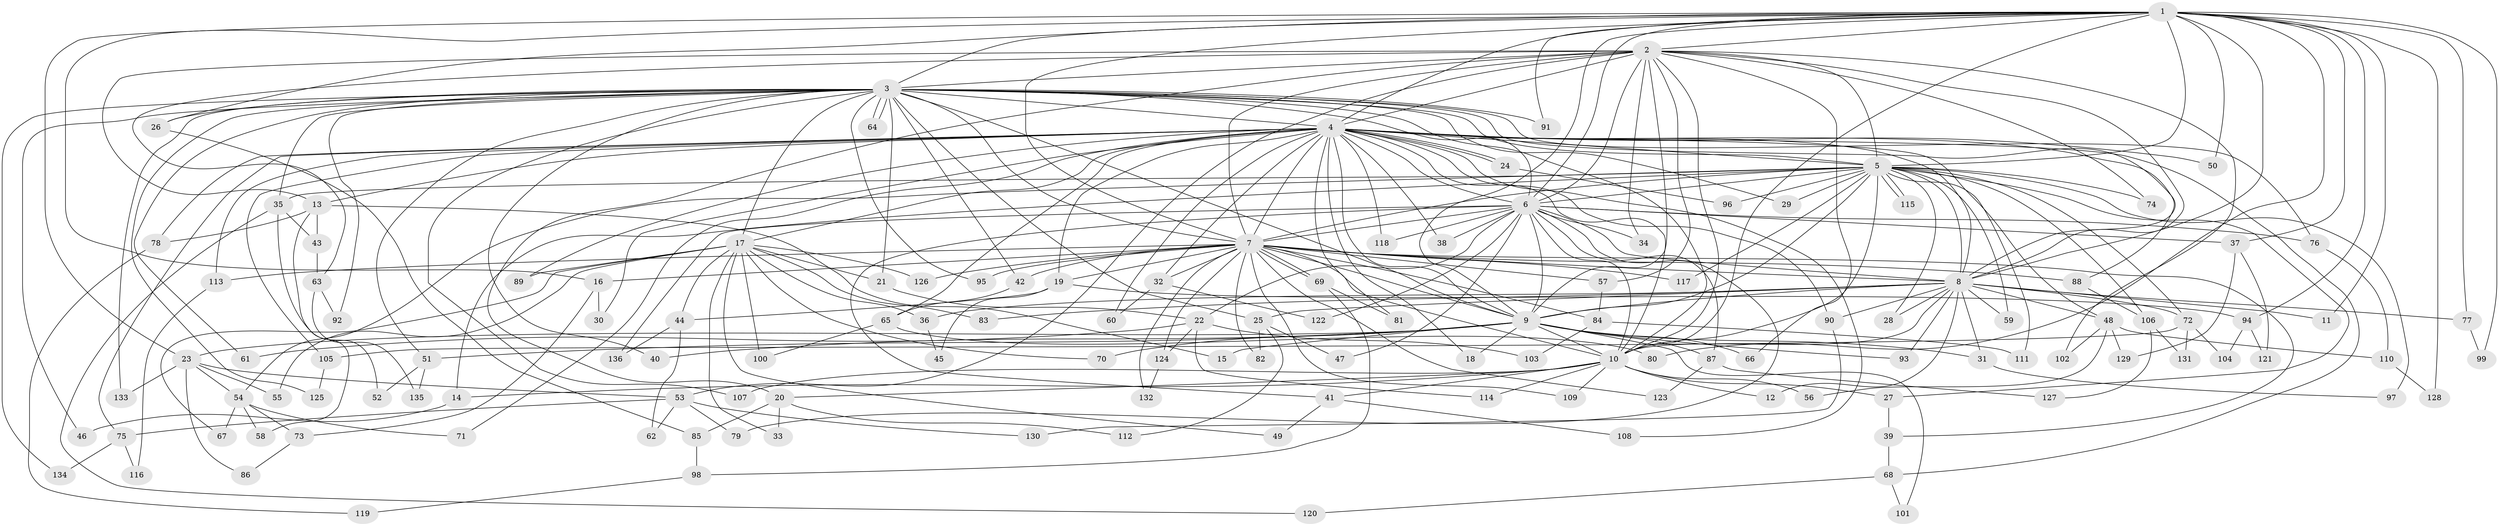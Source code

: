 // Generated by graph-tools (version 1.1) at 2025/49/03/09/25 03:49:38]
// undirected, 136 vertices, 297 edges
graph export_dot {
graph [start="1"]
  node [color=gray90,style=filled];
  1;
  2;
  3;
  4;
  5;
  6;
  7;
  8;
  9;
  10;
  11;
  12;
  13;
  14;
  15;
  16;
  17;
  18;
  19;
  20;
  21;
  22;
  23;
  24;
  25;
  26;
  27;
  28;
  29;
  30;
  31;
  32;
  33;
  34;
  35;
  36;
  37;
  38;
  39;
  40;
  41;
  42;
  43;
  44;
  45;
  46;
  47;
  48;
  49;
  50;
  51;
  52;
  53;
  54;
  55;
  56;
  57;
  58;
  59;
  60;
  61;
  62;
  63;
  64;
  65;
  66;
  67;
  68;
  69;
  70;
  71;
  72;
  73;
  74;
  75;
  76;
  77;
  78;
  79;
  80;
  81;
  82;
  83;
  84;
  85;
  86;
  87;
  88;
  89;
  90;
  91;
  92;
  93;
  94;
  95;
  96;
  97;
  98;
  99;
  100;
  101;
  102;
  103;
  104;
  105;
  106;
  107;
  108;
  109;
  110;
  111;
  112;
  113;
  114;
  115;
  116;
  117;
  118;
  119;
  120;
  121;
  122;
  123;
  124;
  125;
  126;
  127;
  128;
  129;
  130;
  131;
  132;
  133;
  134;
  135;
  136;
  1 -- 2;
  1 -- 3;
  1 -- 4;
  1 -- 5;
  1 -- 6;
  1 -- 7;
  1 -- 8;
  1 -- 9;
  1 -- 10;
  1 -- 11;
  1 -- 16;
  1 -- 23;
  1 -- 26;
  1 -- 37;
  1 -- 50;
  1 -- 77;
  1 -- 80;
  1 -- 91;
  1 -- 94;
  1 -- 99;
  1 -- 128;
  2 -- 3;
  2 -- 4;
  2 -- 5;
  2 -- 6;
  2 -- 7;
  2 -- 8;
  2 -- 9;
  2 -- 10;
  2 -- 13;
  2 -- 20;
  2 -- 34;
  2 -- 53;
  2 -- 57;
  2 -- 63;
  2 -- 66;
  2 -- 74;
  2 -- 102;
  3 -- 4;
  3 -- 5;
  3 -- 6;
  3 -- 7;
  3 -- 8;
  3 -- 9;
  3 -- 10;
  3 -- 17;
  3 -- 21;
  3 -- 25;
  3 -- 26;
  3 -- 29;
  3 -- 35;
  3 -- 40;
  3 -- 42;
  3 -- 46;
  3 -- 51;
  3 -- 61;
  3 -- 64;
  3 -- 64;
  3 -- 76;
  3 -- 91;
  3 -- 92;
  3 -- 95;
  3 -- 107;
  3 -- 125;
  3 -- 133;
  3 -- 134;
  4 -- 5;
  4 -- 6;
  4 -- 7;
  4 -- 8;
  4 -- 9;
  4 -- 10;
  4 -- 13;
  4 -- 17;
  4 -- 18;
  4 -- 19;
  4 -- 24;
  4 -- 24;
  4 -- 30;
  4 -- 32;
  4 -- 38;
  4 -- 48;
  4 -- 50;
  4 -- 60;
  4 -- 65;
  4 -- 68;
  4 -- 71;
  4 -- 75;
  4 -- 78;
  4 -- 81;
  4 -- 88;
  4 -- 89;
  4 -- 90;
  4 -- 105;
  4 -- 108;
  4 -- 113;
  4 -- 118;
  5 -- 6;
  5 -- 7;
  5 -- 8;
  5 -- 9;
  5 -- 10;
  5 -- 14;
  5 -- 27;
  5 -- 28;
  5 -- 29;
  5 -- 35;
  5 -- 54;
  5 -- 59;
  5 -- 72;
  5 -- 74;
  5 -- 96;
  5 -- 97;
  5 -- 106;
  5 -- 111;
  5 -- 115;
  5 -- 115;
  5 -- 117;
  6 -- 7;
  6 -- 8;
  6 -- 9;
  6 -- 10;
  6 -- 22;
  6 -- 34;
  6 -- 37;
  6 -- 38;
  6 -- 41;
  6 -- 47;
  6 -- 76;
  6 -- 79;
  6 -- 87;
  6 -- 118;
  6 -- 122;
  6 -- 136;
  7 -- 8;
  7 -- 9;
  7 -- 10;
  7 -- 16;
  7 -- 19;
  7 -- 32;
  7 -- 39;
  7 -- 42;
  7 -- 57;
  7 -- 69;
  7 -- 69;
  7 -- 82;
  7 -- 84;
  7 -- 88;
  7 -- 95;
  7 -- 109;
  7 -- 113;
  7 -- 117;
  7 -- 123;
  7 -- 124;
  7 -- 126;
  7 -- 132;
  8 -- 9;
  8 -- 10;
  8 -- 11;
  8 -- 12;
  8 -- 25;
  8 -- 28;
  8 -- 31;
  8 -- 36;
  8 -- 48;
  8 -- 59;
  8 -- 72;
  8 -- 77;
  8 -- 83;
  8 -- 90;
  8 -- 93;
  9 -- 10;
  9 -- 15;
  9 -- 18;
  9 -- 23;
  9 -- 31;
  9 -- 40;
  9 -- 51;
  9 -- 66;
  9 -- 70;
  9 -- 87;
  9 -- 93;
  9 -- 101;
  10 -- 12;
  10 -- 14;
  10 -- 20;
  10 -- 27;
  10 -- 41;
  10 -- 56;
  10 -- 107;
  10 -- 109;
  10 -- 114;
  13 -- 15;
  13 -- 43;
  13 -- 58;
  13 -- 78;
  14 -- 46;
  16 -- 30;
  16 -- 73;
  17 -- 21;
  17 -- 33;
  17 -- 36;
  17 -- 44;
  17 -- 49;
  17 -- 55;
  17 -- 67;
  17 -- 70;
  17 -- 83;
  17 -- 89;
  17 -- 100;
  17 -- 126;
  19 -- 44;
  19 -- 45;
  19 -- 94;
  20 -- 33;
  20 -- 85;
  20 -- 112;
  21 -- 22;
  22 -- 61;
  22 -- 103;
  22 -- 114;
  22 -- 124;
  23 -- 53;
  23 -- 54;
  23 -- 55;
  23 -- 86;
  23 -- 133;
  24 -- 96;
  25 -- 47;
  25 -- 82;
  25 -- 112;
  26 -- 85;
  27 -- 39;
  31 -- 97;
  32 -- 60;
  32 -- 122;
  35 -- 43;
  35 -- 52;
  35 -- 120;
  36 -- 45;
  37 -- 121;
  37 -- 129;
  39 -- 68;
  41 -- 49;
  41 -- 108;
  42 -- 65;
  43 -- 63;
  44 -- 62;
  44 -- 136;
  48 -- 56;
  48 -- 102;
  48 -- 110;
  48 -- 129;
  51 -- 52;
  51 -- 135;
  53 -- 62;
  53 -- 75;
  53 -- 79;
  53 -- 130;
  54 -- 58;
  54 -- 67;
  54 -- 71;
  54 -- 73;
  57 -- 84;
  63 -- 92;
  63 -- 135;
  65 -- 80;
  65 -- 100;
  68 -- 101;
  68 -- 120;
  69 -- 81;
  69 -- 98;
  72 -- 104;
  72 -- 105;
  72 -- 131;
  73 -- 86;
  75 -- 116;
  75 -- 134;
  76 -- 110;
  77 -- 99;
  78 -- 119;
  84 -- 103;
  84 -- 111;
  85 -- 98;
  87 -- 123;
  87 -- 127;
  88 -- 106;
  90 -- 130;
  94 -- 104;
  94 -- 121;
  98 -- 119;
  105 -- 125;
  106 -- 127;
  106 -- 131;
  110 -- 128;
  113 -- 116;
  124 -- 132;
}
